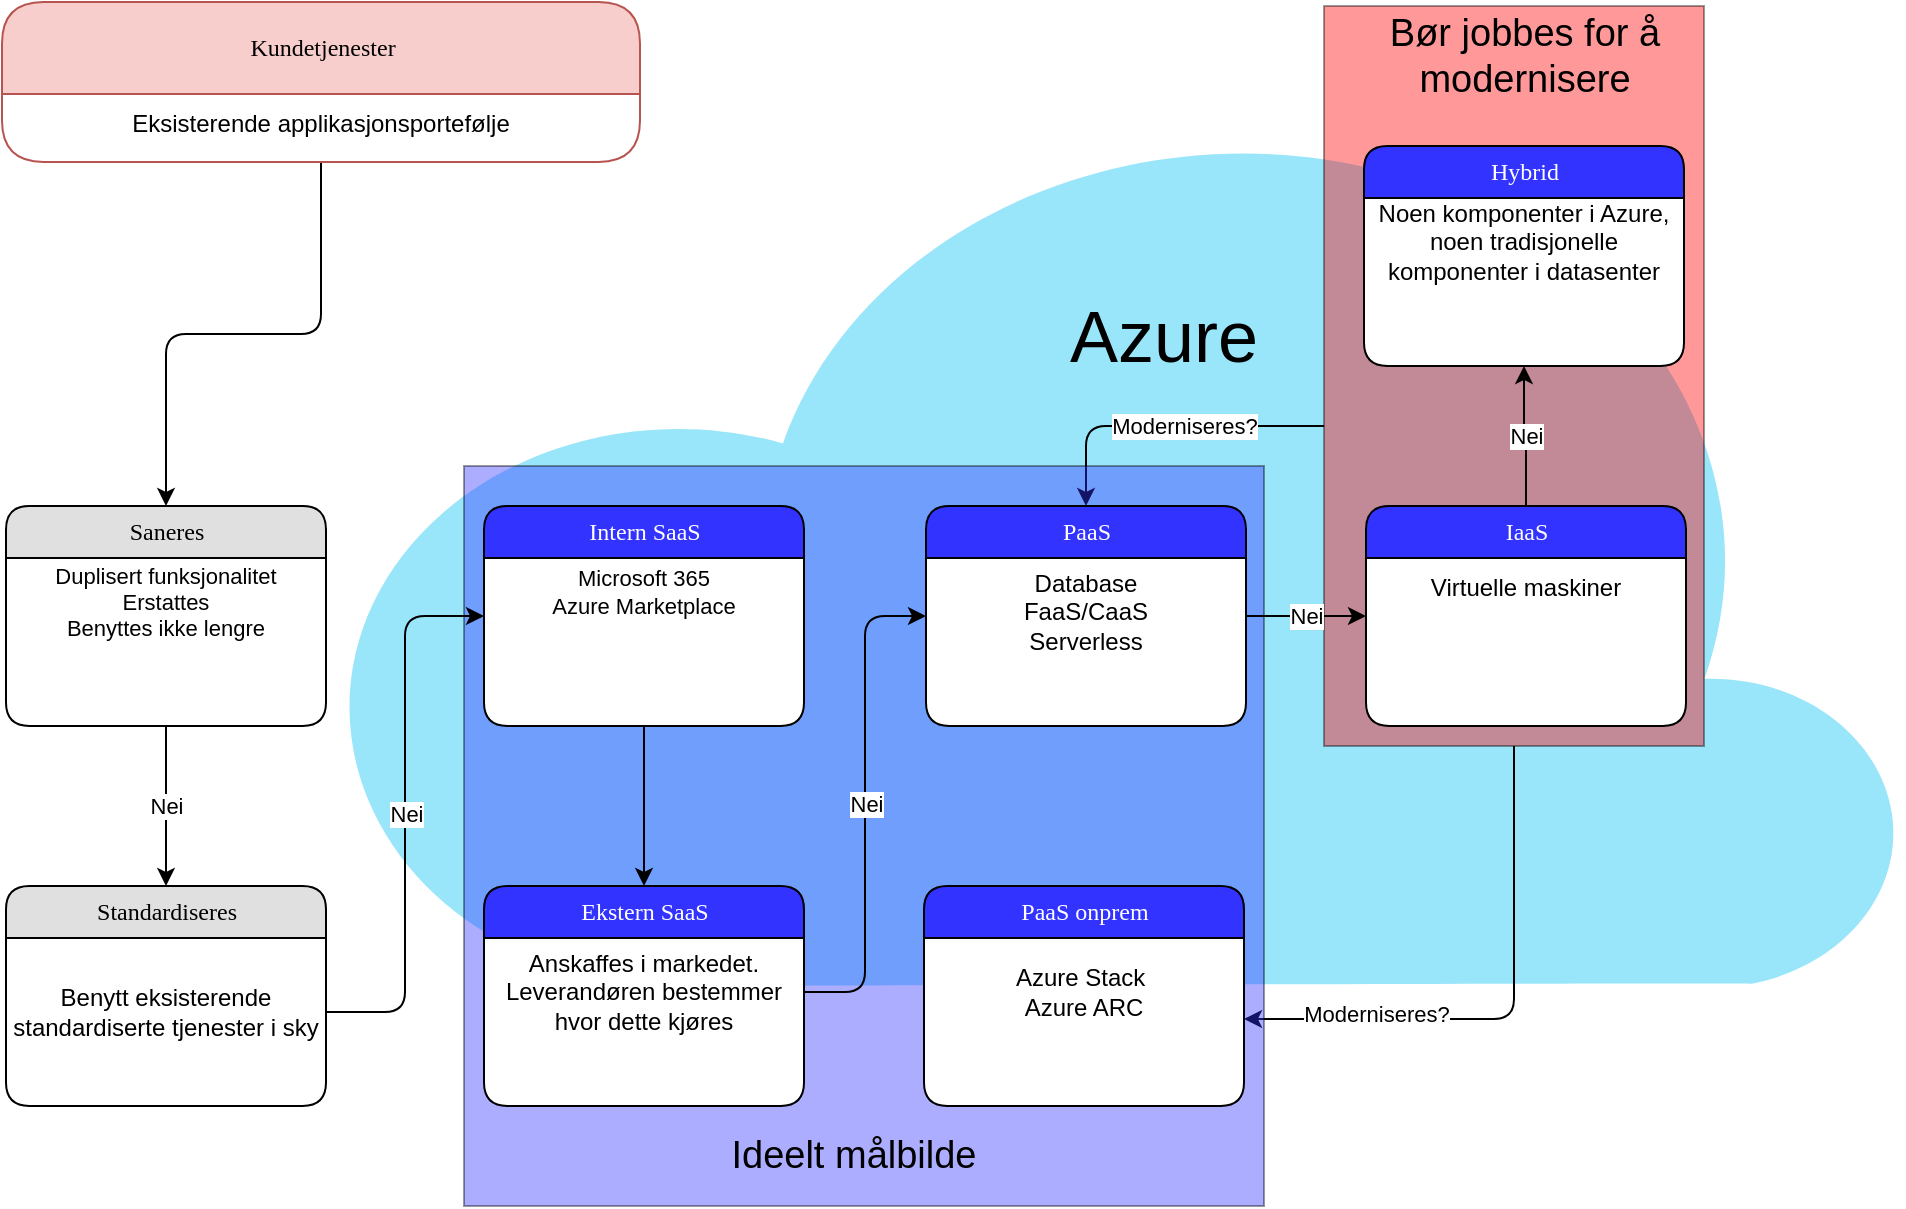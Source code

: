 <mxfile version="18.0.3" type="device"><diagram name="Page-1" id="b520641d-4fe3-3701-9064-5fc419738815"><mxGraphModel dx="1678" dy="955" grid="1" gridSize="10" guides="1" tooltips="1" connect="1" arrows="1" fold="1" page="1" pageScale="1" pageWidth="1100" pageHeight="850" background="none" math="0" shadow="0"><root><mxCell id="0"/><mxCell id="1" parent="0"/><mxCell id="MKelrB3g-vKhMKumMVbN-37" value="" style="verticalLabelPosition=bottom;html=1;verticalAlign=top;align=center;strokeColor=none;fillColor=#00BEF2;shape=mxgraph.azure.cloud;gradientColor=none;opacity=40;" vertex="1" parent="1"><mxGeometry x="281" y="90" width="789" height="440" as="geometry"/></mxCell><mxCell id="MKelrB3g-vKhMKumMVbN-55" value="&lt;font style=&quot;font-size: 11px;&quot;&gt;Moderniseres?&lt;/font&gt;" style="edgeStyle=orthogonalEdgeStyle;shape=connector;rounded=1;orthogonalLoop=1;jettySize=auto;html=1;entryX=0.5;entryY=0;entryDx=0;entryDy=0;labelBackgroundColor=default;fontFamily=Helvetica;fontSize=11;fontColor=#000000;endArrow=classic;strokeColor=default;" edge="1" parent="1" source="MKelrB3g-vKhMKumMVbN-49" target="MKelrB3g-vKhMKumMVbN-12"><mxGeometry x="-0.119" relative="1" as="geometry"><Array as="points"><mxPoint x="661" y="250"/></Array><mxPoint as="offset"/></mxGeometry></mxCell><mxCell id="MKelrB3g-vKhMKumMVbN-56" value="Moderniseres?" style="edgeStyle=orthogonalEdgeStyle;shape=connector;rounded=1;orthogonalLoop=1;jettySize=auto;html=1;entryX=1;entryY=0.75;entryDx=0;entryDy=0;labelBackgroundColor=default;fontFamily=Helvetica;fontSize=11;fontColor=#000000;endArrow=classic;strokeColor=default;exitX=0.5;exitY=1;exitDx=0;exitDy=0;" edge="1" parent="1" source="MKelrB3g-vKhMKumMVbN-49" target="MKelrB3g-vKhMKumMVbN-52"><mxGeometry x="0.516" y="-3" relative="1" as="geometry"><mxPoint as="offset"/></mxGeometry></mxCell><mxCell id="MKelrB3g-vKhMKumMVbN-49" value="" style="rounded=0;whiteSpace=wrap;html=1;labelBackgroundColor=none;fontFamily=Helvetica;fontSize=19;fontColor=#000000;fillColor=#FF0000;gradientColor=none;opacity=40;" vertex="1" parent="1"><mxGeometry x="780" y="40" width="190" height="370" as="geometry"/></mxCell><mxCell id="MKelrB3g-vKhMKumMVbN-47" value="" style="rounded=0;whiteSpace=wrap;html=1;labelBackgroundColor=none;fontFamily=Helvetica;fontSize=11;fontColor=#000000;fillColor=#3333FF;gradientColor=none;opacity=40;" vertex="1" parent="1"><mxGeometry x="350" y="270" width="400" height="370" as="geometry"/></mxCell><mxCell id="MKelrB3g-vKhMKumMVbN-44" style="edgeStyle=orthogonalEdgeStyle;shape=connector;rounded=1;orthogonalLoop=1;jettySize=auto;html=1;entryX=0.5;entryY=0;entryDx=0;entryDy=0;labelBackgroundColor=default;fontFamily=Helvetica;fontSize=11;fontColor=#FFFFFF;endArrow=classic;strokeColor=default;" edge="1" parent="1" source="21ea969265ad0168-6" target="21ea969265ad0168-14"><mxGeometry relative="1" as="geometry"/></mxCell><mxCell id="21ea969265ad0168-6" value="Kundetjenester" style="swimlane;html=1;fontStyle=0;childLayout=stackLayout;horizontal=1;startSize=46;fillColor=#f8cecc;horizontalStack=0;resizeParent=1;resizeLast=0;collapsible=1;marginBottom=0;swimlaneFillColor=#ffffff;align=center;rounded=1;shadow=0;comic=0;labelBackgroundColor=none;strokeWidth=1;fontFamily=Verdana;fontSize=12;strokeColor=#b85450;" parent="1" vertex="1"><mxGeometry x="119" y="38" width="319" height="80" as="geometry"><mxRectangle x="129" y="74" width="170" height="46" as="alternateBounds"/></mxGeometry></mxCell><mxCell id="MKelrB3g-vKhMKumMVbN-23" value="Eksisterende applikasjonsportefølje" style="text;html=1;strokeColor=none;fillColor=none;align=center;verticalAlign=middle;whiteSpace=wrap;rounded=0;" vertex="1" parent="21ea969265ad0168-6"><mxGeometry y="46" width="319" height="30" as="geometry"/></mxCell><mxCell id="MKelrB3g-vKhMKumMVbN-39" value="Nei" style="edgeStyle=orthogonalEdgeStyle;shape=connector;rounded=1;orthogonalLoop=1;jettySize=auto;html=1;entryX=0.5;entryY=0;entryDx=0;entryDy=0;labelBackgroundColor=default;fontFamily=Helvetica;fontSize=11;fontColor=default;endArrow=classic;strokeColor=default;" edge="1" parent="1" source="21ea969265ad0168-14" target="21ea969265ad0168-18"><mxGeometry relative="1" as="geometry"/></mxCell><mxCell id="21ea969265ad0168-14" value="Saneres" style="swimlane;html=1;fontStyle=0;childLayout=stackLayout;horizontal=1;startSize=26;fillColor=#e0e0e0;horizontalStack=0;resizeParent=1;resizeLast=0;collapsible=1;marginBottom=0;swimlaneFillColor=#ffffff;align=center;rounded=1;shadow=0;comic=0;labelBackgroundColor=none;strokeWidth=1;fontFamily=Verdana;fontSize=12" parent="1" vertex="1"><mxGeometry x="121" y="290" width="160" height="110" as="geometry"/></mxCell><mxCell id="MKelrB3g-vKhMKumMVbN-42" value="Duplisert funksjonalitet&lt;br&gt;Erstattes&lt;br&gt;Benyttes ikke lengre" style="text;html=1;strokeColor=none;fillColor=none;align=center;verticalAlign=middle;whiteSpace=wrap;rounded=0;fontFamily=Helvetica;fontSize=11;fontColor=default;opacity=40;" vertex="1" parent="21ea969265ad0168-14"><mxGeometry y="26" width="160" height="44" as="geometry"/></mxCell><mxCell id="21ea969265ad0168-18" value="Standardiseres" style="swimlane;html=1;fontStyle=0;childLayout=stackLayout;horizontal=1;startSize=26;fillColor=#e0e0e0;horizontalStack=0;resizeParent=1;resizeLast=0;collapsible=1;marginBottom=0;swimlaneFillColor=#ffffff;align=center;rounded=1;shadow=0;comic=0;labelBackgroundColor=none;strokeWidth=1;fontFamily=Verdana;fontSize=12" parent="1" vertex="1"><mxGeometry x="121" y="480" width="160" height="110" as="geometry"/></mxCell><mxCell id="MKelrB3g-vKhMKumMVbN-21" value="Benytt eksisterende standardiserte tjenester i sky" style="text;html=1;strokeColor=none;fillColor=none;align=center;verticalAlign=middle;whiteSpace=wrap;rounded=0;" vertex="1" parent="21ea969265ad0168-18"><mxGeometry y="26" width="160" height="74" as="geometry"/></mxCell><mxCell id="MKelrB3g-vKhMKumMVbN-32" style="edgeStyle=orthogonalEdgeStyle;rounded=0;orthogonalLoop=1;jettySize=auto;html=1;entryX=0.5;entryY=0;entryDx=0;entryDy=0;" edge="1" parent="1" source="21ea969265ad0168-26" target="MKelrB3g-vKhMKumMVbN-8"><mxGeometry relative="1" as="geometry"/></mxCell><mxCell id="21ea969265ad0168-26" value="Intern SaaS" style="swimlane;html=1;fontStyle=0;childLayout=stackLayout;horizontal=1;startSize=26;fillColor=#3333FF;horizontalStack=0;resizeParent=1;resizeLast=0;collapsible=1;marginBottom=0;swimlaneFillColor=#ffffff;align=center;rounded=1;shadow=0;comic=0;labelBackgroundColor=none;strokeWidth=1;fontFamily=Verdana;fontSize=12;fontColor=#FFFFFF;" parent="1" vertex="1"><mxGeometry x="360" y="290" width="160" height="110" as="geometry"/></mxCell><mxCell id="MKelrB3g-vKhMKumMVbN-40" value="Microsoft 365&lt;br&gt;Azure Marketplace" style="text;html=1;strokeColor=none;fillColor=none;align=center;verticalAlign=middle;whiteSpace=wrap;rounded=0;fontFamily=Helvetica;fontSize=11;fontColor=default;opacity=40;" vertex="1" parent="21ea969265ad0168-26"><mxGeometry y="26" width="160" height="34" as="geometry"/></mxCell><mxCell id="MKelrB3g-vKhMKumMVbN-8" value="Ekstern SaaS" style="swimlane;html=1;fontStyle=0;childLayout=stackLayout;horizontal=1;startSize=26;fillColor=#3333FF;horizontalStack=0;resizeParent=1;resizeLast=0;collapsible=1;marginBottom=0;swimlaneFillColor=#ffffff;align=center;rounded=1;shadow=0;comic=0;labelBackgroundColor=none;strokeWidth=1;fontFamily=Verdana;fontSize=12;fontColor=#FFFFFF;" vertex="1" parent="1"><mxGeometry x="360" y="480" width="160" height="110" as="geometry"/></mxCell><mxCell id="MKelrB3g-vKhMKumMVbN-27" value="Anskaffes i markedet. Leverandøren bestemmer hvor dette kjøres" style="text;html=1;strokeColor=none;fillColor=none;align=center;verticalAlign=middle;whiteSpace=wrap;rounded=0;" vertex="1" parent="MKelrB3g-vKhMKumMVbN-8"><mxGeometry y="26" width="160" height="54" as="geometry"/></mxCell><mxCell id="MKelrB3g-vKhMKumMVbN-30" value="Nei" style="edgeStyle=orthogonalEdgeStyle;rounded=0;orthogonalLoop=1;jettySize=auto;html=1;entryX=0;entryY=0.5;entryDx=0;entryDy=0;" edge="1" parent="1" source="MKelrB3g-vKhMKumMVbN-12" target="MKelrB3g-vKhMKumMVbN-15"><mxGeometry relative="1" as="geometry"/></mxCell><mxCell id="MKelrB3g-vKhMKumMVbN-12" value="PaaS" style="swimlane;html=1;fontStyle=0;childLayout=stackLayout;horizontal=1;startSize=26;fillColor=#3333FF;horizontalStack=0;resizeParent=1;resizeLast=0;collapsible=1;marginBottom=0;swimlaneFillColor=#ffffff;align=center;rounded=1;shadow=0;comic=0;labelBackgroundColor=none;strokeWidth=1;fontFamily=Verdana;fontSize=12;fontColor=#FFFFFF;" vertex="1" parent="1"><mxGeometry x="581" y="290" width="160" height="110" as="geometry"/></mxCell><mxCell id="MKelrB3g-vKhMKumMVbN-33" value="Database&lt;br&gt;FaaS/CaaS&lt;br&gt;Serverless" style="text;html=1;strokeColor=none;fillColor=none;align=center;verticalAlign=middle;whiteSpace=wrap;rounded=0;" vertex="1" parent="MKelrB3g-vKhMKumMVbN-12"><mxGeometry y="26" width="160" height="54" as="geometry"/></mxCell><mxCell id="MKelrB3g-vKhMKumMVbN-28" value="Nei" style="edgeStyle=orthogonalEdgeStyle;rounded=1;orthogonalLoop=1;jettySize=auto;html=1;entryX=0;entryY=0.5;entryDx=0;entryDy=0;" edge="1" parent="1" source="MKelrB3g-vKhMKumMVbN-21" target="21ea969265ad0168-26"><mxGeometry relative="1" as="geometry"/></mxCell><mxCell id="MKelrB3g-vKhMKumMVbN-41" value="Nei" style="edgeStyle=orthogonalEdgeStyle;shape=connector;rounded=1;orthogonalLoop=1;jettySize=auto;html=1;entryX=0.5;entryY=1;entryDx=0;entryDy=0;labelBackgroundColor=default;fontFamily=Helvetica;fontSize=11;fontColor=default;endArrow=classic;strokeColor=default;" edge="1" parent="1" source="MKelrB3g-vKhMKumMVbN-15" target="MKelrB3g-vKhMKumMVbN-35"><mxGeometry relative="1" as="geometry"/></mxCell><mxCell id="MKelrB3g-vKhMKumMVbN-15" value="IaaS" style="swimlane;html=1;fontStyle=0;childLayout=stackLayout;horizontal=1;startSize=26;fillColor=#3333FF;horizontalStack=0;resizeParent=1;resizeLast=0;collapsible=1;marginBottom=0;swimlaneFillColor=#ffffff;align=center;rounded=1;shadow=0;comic=0;labelBackgroundColor=none;strokeWidth=1;fontFamily=Verdana;fontSize=12;fontColor=#FFFFFF;" vertex="1" parent="1"><mxGeometry x="801" y="290" width="160" height="110" as="geometry"/></mxCell><mxCell id="MKelrB3g-vKhMKumMVbN-34" value="Virtuelle maskiner" style="text;html=1;strokeColor=none;fillColor=none;align=center;verticalAlign=middle;whiteSpace=wrap;rounded=0;" vertex="1" parent="MKelrB3g-vKhMKumMVbN-15"><mxGeometry y="26" width="160" height="30" as="geometry"/></mxCell><mxCell id="MKelrB3g-vKhMKumMVbN-31" value="Nei" style="edgeStyle=orthogonalEdgeStyle;orthogonalLoop=1;jettySize=auto;html=1;entryX=0;entryY=0.5;entryDx=0;entryDy=0;rounded=1;" edge="1" parent="1" source="MKelrB3g-vKhMKumMVbN-27" target="MKelrB3g-vKhMKumMVbN-12"><mxGeometry relative="1" as="geometry"/></mxCell><mxCell id="MKelrB3g-vKhMKumMVbN-35" value="Hybrid" style="swimlane;html=1;fontStyle=0;childLayout=stackLayout;horizontal=1;startSize=26;fillColor=#3333FF;horizontalStack=0;resizeParent=1;resizeLast=0;collapsible=1;marginBottom=0;swimlaneFillColor=#ffffff;align=center;rounded=1;shadow=0;comic=0;labelBackgroundColor=none;strokeWidth=1;fontFamily=Verdana;fontSize=12;fontColor=#FFFFFF;" vertex="1" parent="1"><mxGeometry x="800" y="110" width="160" height="110" as="geometry"/></mxCell><mxCell id="MKelrB3g-vKhMKumMVbN-36" value="Noen komponenter i Azure, noen tradisjonelle komponenter i datasenter" style="text;html=1;strokeColor=none;fillColor=none;align=center;verticalAlign=middle;whiteSpace=wrap;rounded=0;" vertex="1" parent="MKelrB3g-vKhMKumMVbN-35"><mxGeometry y="26" width="160" height="44" as="geometry"/></mxCell><mxCell id="MKelrB3g-vKhMKumMVbN-38" value="Azure" style="text;html=1;strokeColor=none;fillColor=none;align=center;verticalAlign=middle;whiteSpace=wrap;rounded=0;fontSize=36;opacity=40;" vertex="1" parent="1"><mxGeometry x="670" y="190" width="60" height="30" as="geometry"/></mxCell><mxCell id="MKelrB3g-vKhMKumMVbN-48" value="Ideelt målbilde" style="text;html=1;strokeColor=none;fillColor=none;align=center;verticalAlign=middle;whiteSpace=wrap;rounded=0;labelBackgroundColor=none;fontFamily=Helvetica;fontSize=19;fontColor=#000000;opacity=40;" vertex="1" parent="1"><mxGeometry x="470" y="600" width="150" height="30" as="geometry"/></mxCell><mxCell id="MKelrB3g-vKhMKumMVbN-50" value="Bør jobbes for å modernisere" style="text;html=1;strokeColor=none;fillColor=none;align=center;verticalAlign=middle;whiteSpace=wrap;rounded=0;labelBackgroundColor=none;fontFamily=Helvetica;fontSize=19;fontColor=#000000;opacity=40;" vertex="1" parent="1"><mxGeometry x="801" y="50" width="159" height="30" as="geometry"/></mxCell><mxCell id="MKelrB3g-vKhMKumMVbN-51" value="PaaS onprem" style="swimlane;html=1;fontStyle=0;childLayout=stackLayout;horizontal=1;startSize=26;fillColor=#3333FF;horizontalStack=0;resizeParent=1;resizeLast=0;collapsible=1;marginBottom=0;swimlaneFillColor=#ffffff;align=center;rounded=1;shadow=0;comic=0;labelBackgroundColor=none;strokeWidth=1;fontFamily=Verdana;fontSize=12;fontColor=#FFFFFF;" vertex="1" parent="1"><mxGeometry x="580" y="480" width="160" height="110" as="geometry"/></mxCell><mxCell id="MKelrB3g-vKhMKumMVbN-52" value="Azure Stack&amp;nbsp;&lt;br&gt;Azure ARC" style="text;html=1;strokeColor=none;fillColor=none;align=center;verticalAlign=middle;whiteSpace=wrap;rounded=0;" vertex="1" parent="MKelrB3g-vKhMKumMVbN-51"><mxGeometry y="26" width="160" height="54" as="geometry"/></mxCell></root></mxGraphModel></diagram></mxfile>